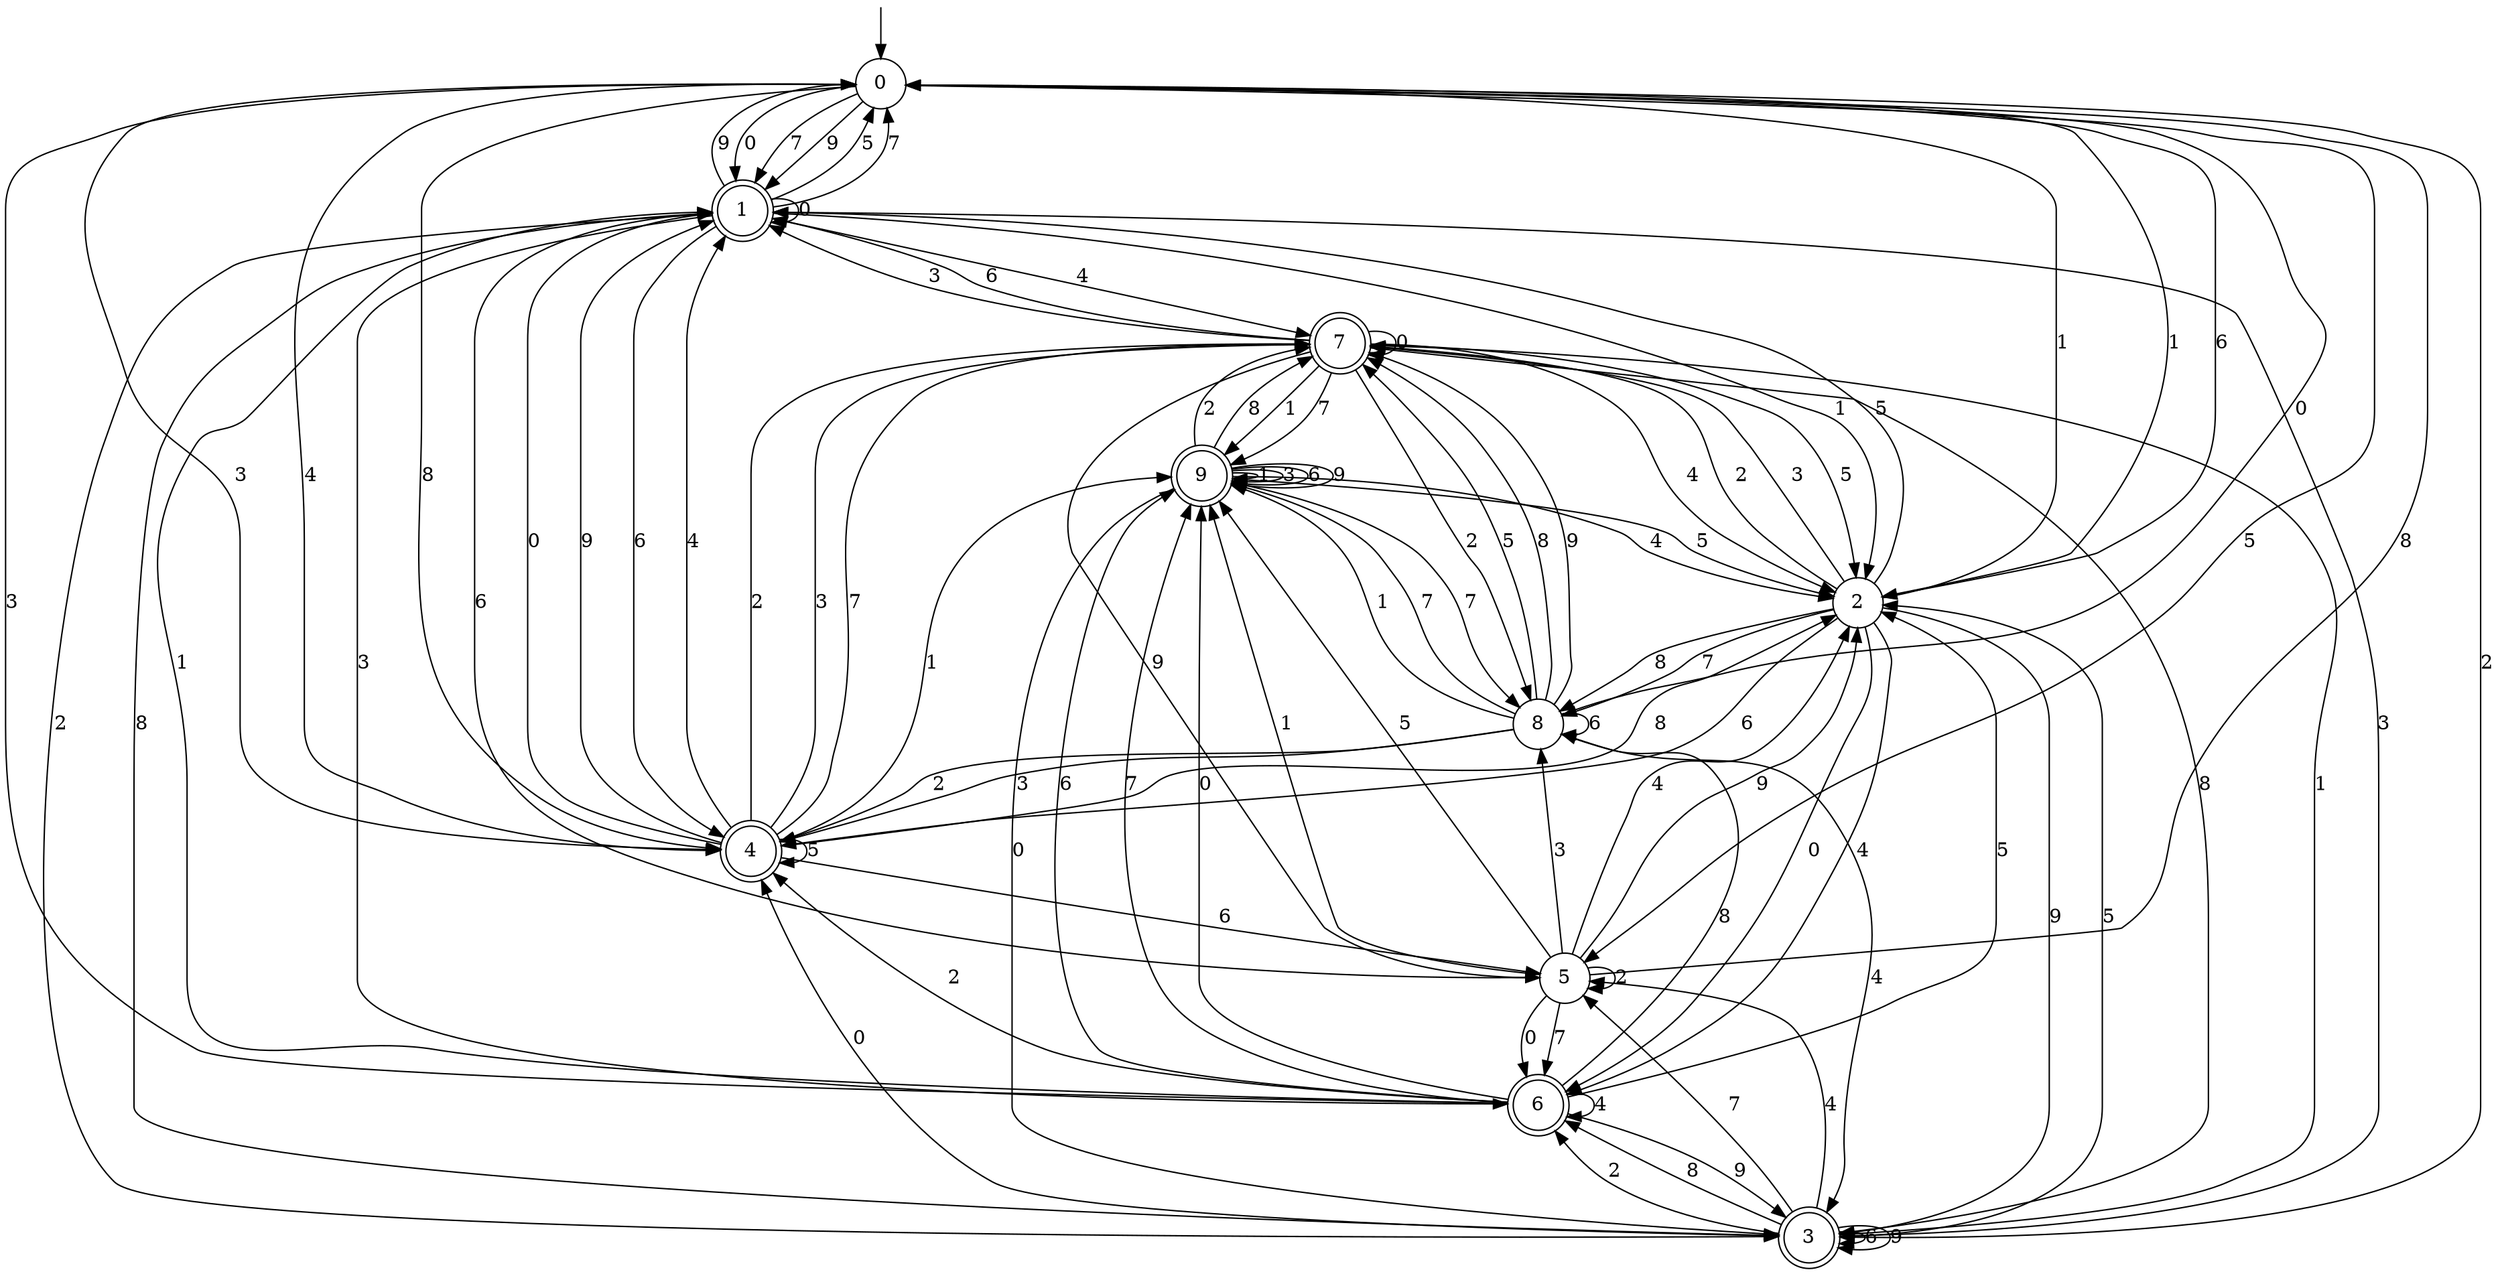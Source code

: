 digraph g {

	s0 [shape="circle" label="0"];
	s1 [shape="doublecircle" label="1"];
	s2 [shape="circle" label="2"];
	s3 [shape="doublecircle" label="3"];
	s4 [shape="doublecircle" label="4"];
	s5 [shape="circle" label="5"];
	s6 [shape="doublecircle" label="6"];
	s7 [shape="doublecircle" label="7"];
	s8 [shape="circle" label="8"];
	s9 [shape="doublecircle" label="9"];
	s0 -> s1 [label="0"];
	s0 -> s2 [label="1"];
	s0 -> s3 [label="2"];
	s0 -> s4 [label="3"];
	s0 -> s4 [label="4"];
	s0 -> s5 [label="5"];
	s0 -> s2 [label="6"];
	s0 -> s1 [label="7"];
	s0 -> s4 [label="8"];
	s0 -> s1 [label="9"];
	s1 -> s1 [label="0"];
	s1 -> s2 [label="1"];
	s1 -> s3 [label="2"];
	s1 -> s6 [label="3"];
	s1 -> s7 [label="4"];
	s1 -> s0 [label="5"];
	s1 -> s4 [label="6"];
	s1 -> s0 [label="7"];
	s1 -> s3 [label="8"];
	s1 -> s0 [label="9"];
	s2 -> s6 [label="0"];
	s2 -> s0 [label="1"];
	s2 -> s7 [label="2"];
	s2 -> s7 [label="3"];
	s2 -> s6 [label="4"];
	s2 -> s1 [label="5"];
	s2 -> s4 [label="6"];
	s2 -> s8 [label="7"];
	s2 -> s8 [label="8"];
	s2 -> s3 [label="9"];
	s3 -> s4 [label="0"];
	s3 -> s7 [label="1"];
	s3 -> s6 [label="2"];
	s3 -> s1 [label="3"];
	s3 -> s5 [label="4"];
	s3 -> s2 [label="5"];
	s3 -> s3 [label="6"];
	s3 -> s5 [label="7"];
	s3 -> s6 [label="8"];
	s3 -> s3 [label="9"];
	s4 -> s1 [label="0"];
	s4 -> s9 [label="1"];
	s4 -> s7 [label="2"];
	s4 -> s7 [label="3"];
	s4 -> s1 [label="4"];
	s4 -> s4 [label="5"];
	s4 -> s5 [label="6"];
	s4 -> s7 [label="7"];
	s4 -> s2 [label="8"];
	s4 -> s1 [label="9"];
	s5 -> s6 [label="0"];
	s5 -> s9 [label="1"];
	s5 -> s5 [label="2"];
	s5 -> s8 [label="3"];
	s5 -> s2 [label="4"];
	s5 -> s9 [label="5"];
	s5 -> s1 [label="6"];
	s5 -> s6 [label="7"];
	s5 -> s0 [label="8"];
	s5 -> s2 [label="9"];
	s6 -> s9 [label="0"];
	s6 -> s1 [label="1"];
	s6 -> s4 [label="2"];
	s6 -> s0 [label="3"];
	s6 -> s6 [label="4"];
	s6 -> s2 [label="5"];
	s6 -> s9 [label="6"];
	s6 -> s9 [label="7"];
	s6 -> s8 [label="8"];
	s6 -> s3 [label="9"];
	s7 -> s7 [label="0"];
	s7 -> s9 [label="1"];
	s7 -> s8 [label="2"];
	s7 -> s1 [label="3"];
	s7 -> s2 [label="4"];
	s7 -> s2 [label="5"];
	s7 -> s1 [label="6"];
	s7 -> s9 [label="7"];
	s7 -> s3 [label="8"];
	s7 -> s5 [label="9"];
	s8 -> s0 [label="0"];
	s8 -> s9 [label="1"];
	s8 -> s4 [label="2"];
	s8 -> s4 [label="3"];
	s8 -> s3 [label="4"];
	s8 -> s7 [label="5"];
	s8 -> s8 [label="6"];
	s8 -> s9 [label="7"];
	s8 -> s7 [label="8"];
	s8 -> s7 [label="9"];
	s9 -> s3 [label="0"];
	s9 -> s9 [label="1"];
	s9 -> s7 [label="2"];
	s9 -> s9 [label="3"];
	s9 -> s2 [label="4"];
	s9 -> s2 [label="5"];
	s9 -> s9 [label="6"];
	s9 -> s8 [label="7"];
	s9 -> s7 [label="8"];
	s9 -> s9 [label="9"];

__start0 [label="" shape="none" width="0" height="0"];
__start0 -> s0;

}
